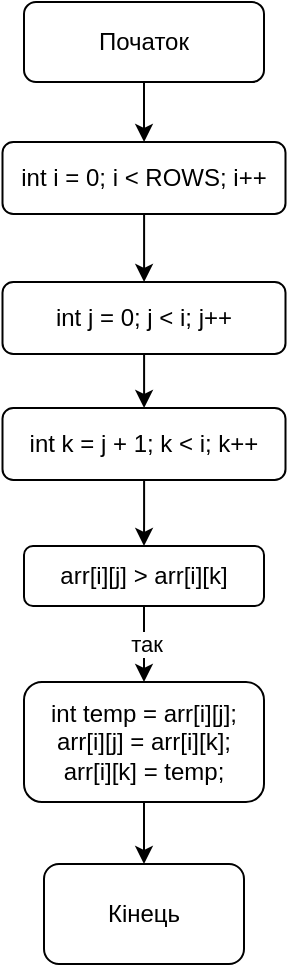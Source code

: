 <mxfile version="20.8.16" type="device"><diagram id="C5RBs43oDa-KdzZeNtuy" name="Page-1"><mxGraphModel dx="1088" dy="789" grid="0" gridSize="10" guides="1" tooltips="1" connect="1" arrows="1" fold="1" page="1" pageScale="1" pageWidth="827" pageHeight="1169" math="0" shadow="0"><root><mxCell id="WIyWlLk6GJQsqaUBKTNV-0"/><mxCell id="WIyWlLk6GJQsqaUBKTNV-1" parent="WIyWlLk6GJQsqaUBKTNV-0"/><mxCell id="OddlgZb0vouA9sOnPEKb-50" value="" style="edgeStyle=orthogonalEdgeStyle;rounded=0;orthogonalLoop=1;jettySize=auto;html=1;" edge="1" parent="WIyWlLk6GJQsqaUBKTNV-1" source="OddlgZb0vouA9sOnPEKb-1" target="OddlgZb0vouA9sOnPEKb-49"><mxGeometry relative="1" as="geometry"/></mxCell><mxCell id="OddlgZb0vouA9sOnPEKb-1" value="Початок" style="rounded=1;whiteSpace=wrap;html=1;fontSize=12;glass=0;strokeWidth=1;shadow=0;" vertex="1" parent="WIyWlLk6GJQsqaUBKTNV-1"><mxGeometry x="338" y="50" width="120" height="40" as="geometry"/></mxCell><mxCell id="OddlgZb0vouA9sOnPEKb-2" value="Yes" style="rounded=0;html=1;jettySize=auto;orthogonalLoop=1;fontSize=11;endArrow=block;endFill=0;endSize=8;strokeWidth=1;shadow=0;labelBackgroundColor=none;edgeStyle=orthogonalEdgeStyle;" edge="1" parent="WIyWlLk6GJQsqaUBKTNV-1"><mxGeometry y="20" relative="1" as="geometry"><mxPoint as="offset"/><mxPoint x="491" y="240" as="sourcePoint"/></mxGeometry></mxCell><mxCell id="OddlgZb0vouA9sOnPEKb-3" value="No" style="edgeStyle=orthogonalEdgeStyle;rounded=0;html=1;jettySize=auto;orthogonalLoop=1;fontSize=11;endArrow=block;endFill=0;endSize=8;strokeWidth=1;shadow=0;labelBackgroundColor=none;" edge="1" parent="WIyWlLk6GJQsqaUBKTNV-1"><mxGeometry y="10" relative="1" as="geometry"><mxPoint as="offset"/><mxPoint x="541" y="200" as="sourcePoint"/></mxGeometry></mxCell><mxCell id="OddlgZb0vouA9sOnPEKb-4" value="No" style="rounded=0;html=1;jettySize=auto;orthogonalLoop=1;fontSize=11;endArrow=block;endFill=0;endSize=8;strokeWidth=1;shadow=0;labelBackgroundColor=none;edgeStyle=orthogonalEdgeStyle;" edge="1" parent="WIyWlLk6GJQsqaUBKTNV-1"><mxGeometry x="0.333" y="20" relative="1" as="geometry"><mxPoint as="offset"/><mxPoint x="491" y="360" as="sourcePoint"/></mxGeometry></mxCell><mxCell id="OddlgZb0vouA9sOnPEKb-5" value="Yes" style="edgeStyle=orthogonalEdgeStyle;rounded=0;html=1;jettySize=auto;orthogonalLoop=1;fontSize=11;endArrow=block;endFill=0;endSize=8;strokeWidth=1;shadow=0;labelBackgroundColor=none;" edge="1" parent="WIyWlLk6GJQsqaUBKTNV-1"><mxGeometry y="10" relative="1" as="geometry"><mxPoint as="offset"/><mxPoint x="591" y="320" as="targetPoint"/></mxGeometry></mxCell><mxCell id="OddlgZb0vouA9sOnPEKb-6" value="" style="edgeStyle=orthogonalEdgeStyle;rounded=0;orthogonalLoop=1;jettySize=auto;html=1;" edge="1" parent="WIyWlLk6GJQsqaUBKTNV-1" target="OddlgZb0vouA9sOnPEKb-10"><mxGeometry relative="1" as="geometry"><mxPoint x="398" y="170" as="sourcePoint"/></mxGeometry></mxCell><mxCell id="OddlgZb0vouA9sOnPEKb-35" value="Кінець" style="rounded=1;whiteSpace=wrap;html=1;fontSize=12;glass=0;strokeWidth=1;shadow=0;" vertex="1" parent="WIyWlLk6GJQsqaUBKTNV-1"><mxGeometry x="348" y="481" width="100" height="50" as="geometry"/></mxCell><mxCell id="OddlgZb0vouA9sOnPEKb-52" value="" style="edgeStyle=orthogonalEdgeStyle;rounded=0;orthogonalLoop=1;jettySize=auto;html=1;" edge="1" parent="WIyWlLk6GJQsqaUBKTNV-1" source="OddlgZb0vouA9sOnPEKb-49" target="OddlgZb0vouA9sOnPEKb-51"><mxGeometry relative="1" as="geometry"/></mxCell><mxCell id="OddlgZb0vouA9sOnPEKb-49" value="int i = 0; i &lt; ROWS; i++" style="rounded=1;whiteSpace=wrap;html=1;glass=0;strokeWidth=1;shadow=0;" vertex="1" parent="WIyWlLk6GJQsqaUBKTNV-1"><mxGeometry x="327.25" y="120" width="141.5" height="36" as="geometry"/></mxCell><mxCell id="OddlgZb0vouA9sOnPEKb-54" value="" style="edgeStyle=orthogonalEdgeStyle;rounded=0;orthogonalLoop=1;jettySize=auto;html=1;" edge="1" parent="WIyWlLk6GJQsqaUBKTNV-1" source="OddlgZb0vouA9sOnPEKb-51" target="OddlgZb0vouA9sOnPEKb-53"><mxGeometry relative="1" as="geometry"/></mxCell><mxCell id="OddlgZb0vouA9sOnPEKb-51" value="int j = 0; j &amp;lt; i; j++" style="rounded=1;whiteSpace=wrap;html=1;glass=0;strokeWidth=1;shadow=0;" vertex="1" parent="WIyWlLk6GJQsqaUBKTNV-1"><mxGeometry x="327.25" y="190" width="141.5" height="36" as="geometry"/></mxCell><mxCell id="OddlgZb0vouA9sOnPEKb-56" value="" style="edgeStyle=orthogonalEdgeStyle;rounded=0;orthogonalLoop=1;jettySize=auto;html=1;" edge="1" parent="WIyWlLk6GJQsqaUBKTNV-1" source="OddlgZb0vouA9sOnPEKb-53" target="OddlgZb0vouA9sOnPEKb-55"><mxGeometry relative="1" as="geometry"/></mxCell><mxCell id="OddlgZb0vouA9sOnPEKb-53" value="int k = j + 1; k &amp;lt; i; k++" style="rounded=1;whiteSpace=wrap;html=1;glass=0;strokeWidth=1;shadow=0;" vertex="1" parent="WIyWlLk6GJQsqaUBKTNV-1"><mxGeometry x="327.25" y="253" width="141.5" height="36" as="geometry"/></mxCell><mxCell id="OddlgZb0vouA9sOnPEKb-58" value="" style="edgeStyle=orthogonalEdgeStyle;rounded=0;orthogonalLoop=1;jettySize=auto;html=1;" edge="1" parent="WIyWlLk6GJQsqaUBKTNV-1" source="OddlgZb0vouA9sOnPEKb-55" target="OddlgZb0vouA9sOnPEKb-57"><mxGeometry relative="1" as="geometry"/></mxCell><mxCell id="OddlgZb0vouA9sOnPEKb-59" value="так" style="edgeLabel;html=1;align=center;verticalAlign=middle;resizable=0;points=[];" vertex="1" connectable="0" parent="OddlgZb0vouA9sOnPEKb-58"><mxGeometry x="0.089" y="1" relative="1" as="geometry"><mxPoint as="offset"/></mxGeometry></mxCell><mxCell id="OddlgZb0vouA9sOnPEKb-55" value="arr[i][j] &amp;gt; arr[i][k]" style="rounded=1;whiteSpace=wrap;html=1;glass=0;strokeWidth=1;shadow=0;" vertex="1" parent="WIyWlLk6GJQsqaUBKTNV-1"><mxGeometry x="338" y="322" width="120" height="30" as="geometry"/></mxCell><mxCell id="OddlgZb0vouA9sOnPEKb-60" value="" style="edgeStyle=orthogonalEdgeStyle;rounded=0;orthogonalLoop=1;jettySize=auto;html=1;" edge="1" parent="WIyWlLk6GJQsqaUBKTNV-1" source="OddlgZb0vouA9sOnPEKb-57" target="OddlgZb0vouA9sOnPEKb-35"><mxGeometry relative="1" as="geometry"/></mxCell><mxCell id="OddlgZb0vouA9sOnPEKb-57" value="int temp = arr[i][j]; arr[i][j] = arr[i][k]; &lt;br&gt;arr[i][k] = temp;" style="rounded=1;whiteSpace=wrap;html=1;glass=0;strokeWidth=1;shadow=0;" vertex="1" parent="WIyWlLk6GJQsqaUBKTNV-1"><mxGeometry x="338" y="390" width="120" height="60" as="geometry"/></mxCell></root></mxGraphModel></diagram></mxfile>